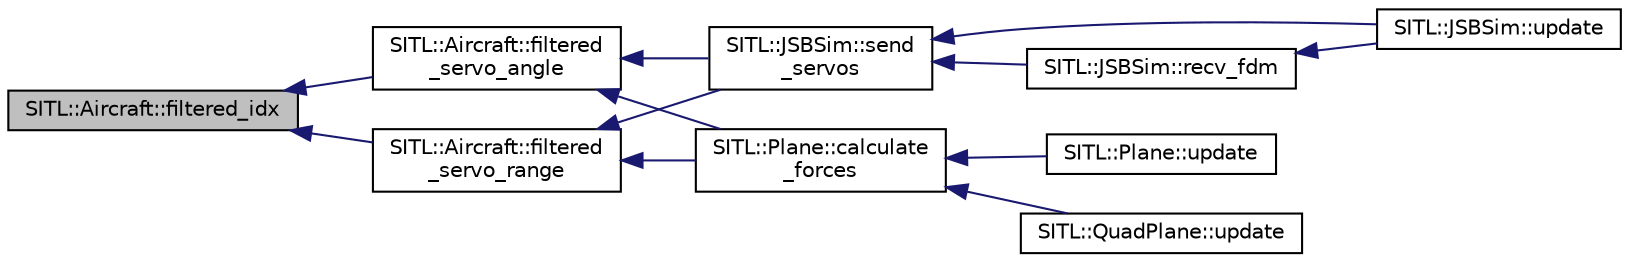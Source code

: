 digraph "SITL::Aircraft::filtered_idx"
{
 // INTERACTIVE_SVG=YES
  edge [fontname="Helvetica",fontsize="10",labelfontname="Helvetica",labelfontsize="10"];
  node [fontname="Helvetica",fontsize="10",shape=record];
  rankdir="LR";
  Node1 [label="SITL::Aircraft::filtered_idx",height=0.2,width=0.4,color="black", fillcolor="grey75", style="filled", fontcolor="black"];
  Node1 -> Node2 [dir="back",color="midnightblue",fontsize="10",style="solid",fontname="Helvetica"];
  Node2 [label="SITL::Aircraft::filtered\l_servo_angle",height=0.2,width=0.4,color="black", fillcolor="white", style="filled",URL="$classSITL_1_1Aircraft.html#a057713321d945fa4a97cd30fb684d15a"];
  Node2 -> Node3 [dir="back",color="midnightblue",fontsize="10",style="solid",fontname="Helvetica"];
  Node3 [label="SITL::JSBSim::send\l_servos",height=0.2,width=0.4,color="black", fillcolor="white", style="filled",URL="$classSITL_1_1JSBSim.html#a63f89f6cd963d65191bc3ef635286dc7"];
  Node3 -> Node4 [dir="back",color="midnightblue",fontsize="10",style="solid",fontname="Helvetica"];
  Node4 [label="SITL::JSBSim::recv_fdm",height=0.2,width=0.4,color="black", fillcolor="white", style="filled",URL="$classSITL_1_1JSBSim.html#ac3a7a04e8c830f9be50a8d2a953833a1"];
  Node4 -> Node5 [dir="back",color="midnightblue",fontsize="10",style="solid",fontname="Helvetica"];
  Node5 [label="SITL::JSBSim::update",height=0.2,width=0.4,color="black", fillcolor="white", style="filled",URL="$classSITL_1_1JSBSim.html#a63f34aa2eb8898513ab887f7c0c8b1bf"];
  Node3 -> Node5 [dir="back",color="midnightblue",fontsize="10",style="solid",fontname="Helvetica"];
  Node2 -> Node6 [dir="back",color="midnightblue",fontsize="10",style="solid",fontname="Helvetica"];
  Node6 [label="SITL::Plane::calculate\l_forces",height=0.2,width=0.4,color="black", fillcolor="white", style="filled",URL="$classSITL_1_1Plane.html#a23a7248ca498b4b952d1673372689cb0"];
  Node6 -> Node7 [dir="back",color="midnightblue",fontsize="10",style="solid",fontname="Helvetica"];
  Node7 [label="SITL::Plane::update",height=0.2,width=0.4,color="black", fillcolor="white", style="filled",URL="$classSITL_1_1Plane.html#a7852409df29e250b1903384d1446930c"];
  Node6 -> Node8 [dir="back",color="midnightblue",fontsize="10",style="solid",fontname="Helvetica"];
  Node8 [label="SITL::QuadPlane::update",height=0.2,width=0.4,color="black", fillcolor="white", style="filled",URL="$classSITL_1_1QuadPlane.html#af9068f0de1894f5afc49481c869e3b6c"];
  Node1 -> Node9 [dir="back",color="midnightblue",fontsize="10",style="solid",fontname="Helvetica"];
  Node9 [label="SITL::Aircraft::filtered\l_servo_range",height=0.2,width=0.4,color="black", fillcolor="white", style="filled",URL="$classSITL_1_1Aircraft.html#a1e7462de0ec320a4a7731054d8ea322d"];
  Node9 -> Node3 [dir="back",color="midnightblue",fontsize="10",style="solid",fontname="Helvetica"];
  Node9 -> Node6 [dir="back",color="midnightblue",fontsize="10",style="solid",fontname="Helvetica"];
}
